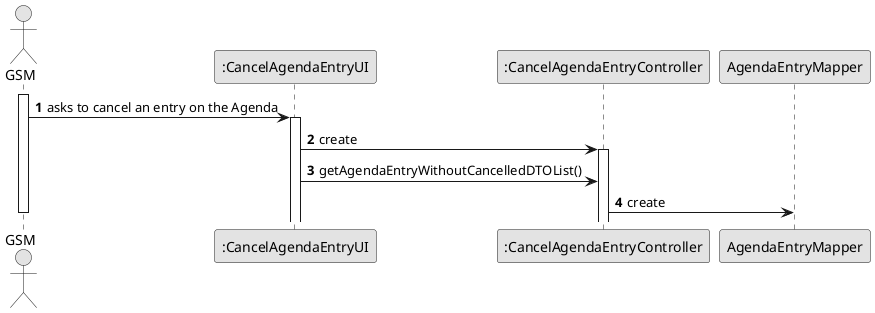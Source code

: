 @startuml
skinparam monochrome true
skinparam packageStyle rectangle
skinparam shadowing false

autonumber

actor "GSM" as GSM
participant ":CancelAgendaEntryUI" as UI
participant ":CancelAgendaEntryController" as CTRL

activate GSM

GSM -> UI : asks to cancel an entry on the Agenda
activate UI

UI -> CTRL : create
activate CTRL

UI -> CTRL: getAgendaEntryWithoutCancelledDTOList()

CTRL -> "AgendaEntryMapper": create

deactivate GSM

@enduml
